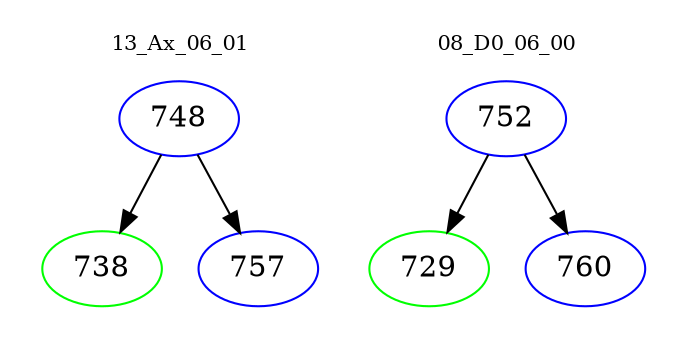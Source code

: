 digraph{
subgraph cluster_0 {
color = white
label = "13_Ax_06_01";
fontsize=10;
T0_748 [label="748", color="blue"]
T0_748 -> T0_738 [color="black"]
T0_738 [label="738", color="green"]
T0_748 -> T0_757 [color="black"]
T0_757 [label="757", color="blue"]
}
subgraph cluster_1 {
color = white
label = "08_D0_06_00";
fontsize=10;
T1_752 [label="752", color="blue"]
T1_752 -> T1_729 [color="black"]
T1_729 [label="729", color="green"]
T1_752 -> T1_760 [color="black"]
T1_760 [label="760", color="blue"]
}
}
